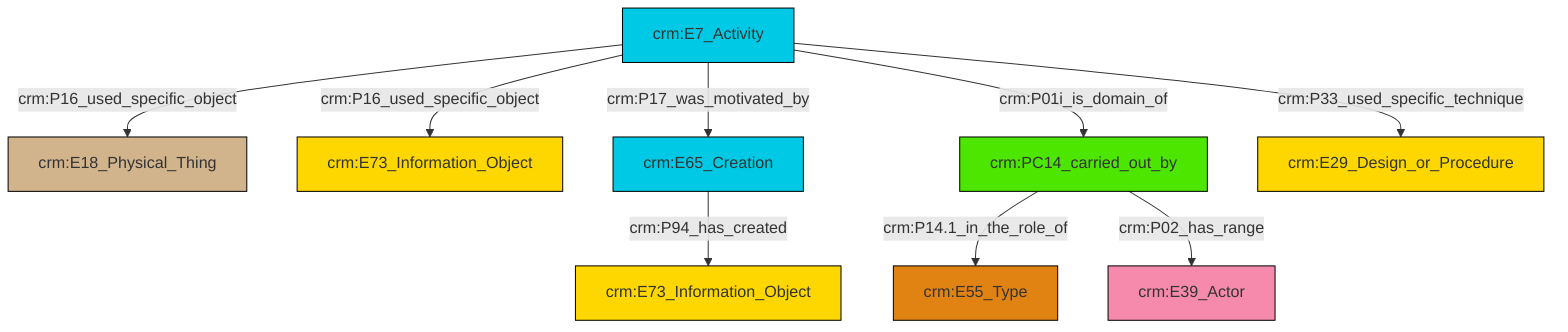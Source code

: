 graph TD
classDef Literal fill:#f2f2f2,stroke:#000000;
classDef CRM_Entity fill:#FFFFFF,stroke:#000000;
classDef Temporal_Entity fill:#00C9E6, stroke:#000000;
classDef Type fill:#E18312, stroke:#000000;
classDef Time-Span fill:#2C9C91, stroke:#000000;
classDef Appellation fill:#FFEB7F, stroke:#000000;
classDef Place fill:#008836, stroke:#000000;
classDef Persistent_Item fill:#B266B2, stroke:#000000;
classDef Conceptual_Object fill:#FFD700, stroke:#000000;
classDef Physical_Thing fill:#D2B48C, stroke:#000000;
classDef Actor fill:#f58aad, stroke:#000000;
classDef PC_Classes fill:#4ce600, stroke:#000000;
classDef Multi fill:#cccccc,stroke:#000000;

4["crm:E7_Activity"]:::Temporal_Entity -->|crm:P17_was_motivated_by| 5["crm:E65_Creation"]:::Temporal_Entity
6["crm:PC14_carried_out_by"]:::PC_Classes -->|crm:P14.1_in_the_role_of| 7["crm:E55_Type"]:::Type
5["crm:E65_Creation"]:::Temporal_Entity -->|crm:P94_has_created| 8["crm:E73_Information_Object"]:::Conceptual_Object
4["crm:E7_Activity"]:::Temporal_Entity -->|crm:P01i_is_domain_of| 6["crm:PC14_carried_out_by"]:::PC_Classes
6["crm:PC14_carried_out_by"]:::PC_Classes -->|crm:P02_has_range| 10["crm:E39_Actor"]:::Actor
4["crm:E7_Activity"]:::Temporal_Entity -->|crm:P33_used_specific_technique| 14["crm:E29_Design_or_Procedure"]:::Conceptual_Object
4["crm:E7_Activity"]:::Temporal_Entity -->|crm:P16_used_specific_object| 2["crm:E73_Information_Object"]:::Conceptual_Object
4["crm:E7_Activity"]:::Temporal_Entity -->|crm:P16_used_specific_object| 0["crm:E18_Physical_Thing"]:::Physical_Thing